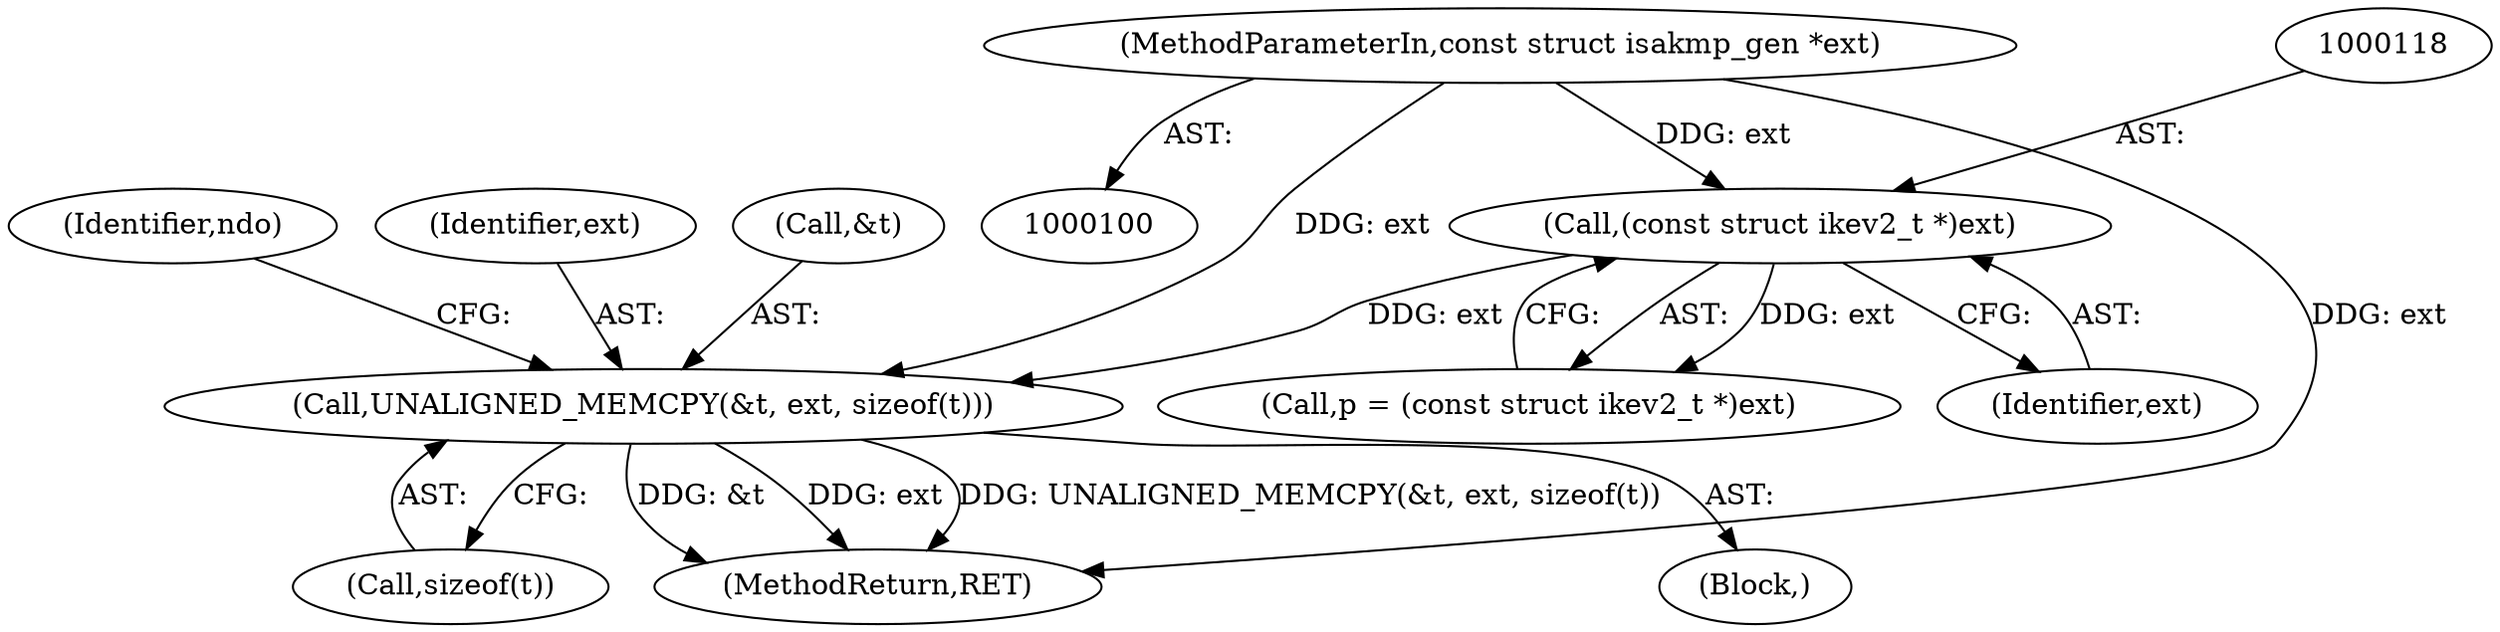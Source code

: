digraph "0_tcpdump_e0a5a02b0fc1900a69d6c37ed0aab36fb8494e6d_3@pointer" {
"1000123" [label="(Call,UNALIGNED_MEMCPY(&t, ext, sizeof(t)))"];
"1000117" [label="(Call,(const struct ikev2_t *)ext)"];
"1000103" [label="(MethodParameterIn,const struct isakmp_gen *ext)"];
"1000126" [label="(Identifier,ext)"];
"1000123" [label="(Call,UNALIGNED_MEMCPY(&t, ext, sizeof(t)))"];
"1000106" [label="(Block,)"];
"1000117" [label="(Call,(const struct ikev2_t *)ext)"];
"1000115" [label="(Call,p = (const struct ikev2_t *)ext)"];
"1000119" [label="(Identifier,ext)"];
"1000124" [label="(Call,&t)"];
"1000127" [label="(Call,sizeof(t))"];
"1000130" [label="(Identifier,ndo)"];
"1000103" [label="(MethodParameterIn,const struct isakmp_gen *ext)"];
"1000313" [label="(MethodReturn,RET)"];
"1000123" -> "1000106"  [label="AST: "];
"1000123" -> "1000127"  [label="CFG: "];
"1000124" -> "1000123"  [label="AST: "];
"1000126" -> "1000123"  [label="AST: "];
"1000127" -> "1000123"  [label="AST: "];
"1000130" -> "1000123"  [label="CFG: "];
"1000123" -> "1000313"  [label="DDG: ext"];
"1000123" -> "1000313"  [label="DDG: UNALIGNED_MEMCPY(&t, ext, sizeof(t))"];
"1000123" -> "1000313"  [label="DDG: &t"];
"1000117" -> "1000123"  [label="DDG: ext"];
"1000103" -> "1000123"  [label="DDG: ext"];
"1000117" -> "1000115"  [label="AST: "];
"1000117" -> "1000119"  [label="CFG: "];
"1000118" -> "1000117"  [label="AST: "];
"1000119" -> "1000117"  [label="AST: "];
"1000115" -> "1000117"  [label="CFG: "];
"1000117" -> "1000115"  [label="DDG: ext"];
"1000103" -> "1000117"  [label="DDG: ext"];
"1000103" -> "1000100"  [label="AST: "];
"1000103" -> "1000313"  [label="DDG: ext"];
}

